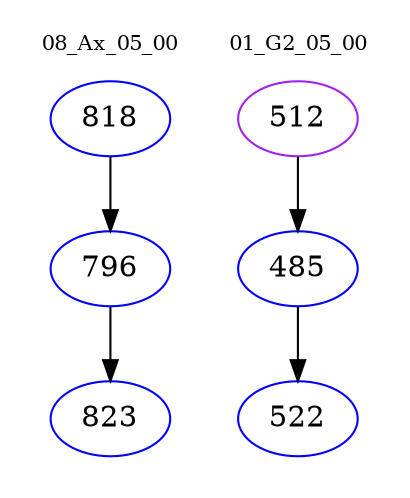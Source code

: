 digraph{
subgraph cluster_0 {
color = white
label = "08_Ax_05_00";
fontsize=10;
T0_818 [label="818", color="blue"]
T0_818 -> T0_796 [color="black"]
T0_796 [label="796", color="blue"]
T0_796 -> T0_823 [color="black"]
T0_823 [label="823", color="blue"]
}
subgraph cluster_1 {
color = white
label = "01_G2_05_00";
fontsize=10;
T1_512 [label="512", color="purple"]
T1_512 -> T1_485 [color="black"]
T1_485 [label="485", color="blue"]
T1_485 -> T1_522 [color="black"]
T1_522 [label="522", color="blue"]
}
}
